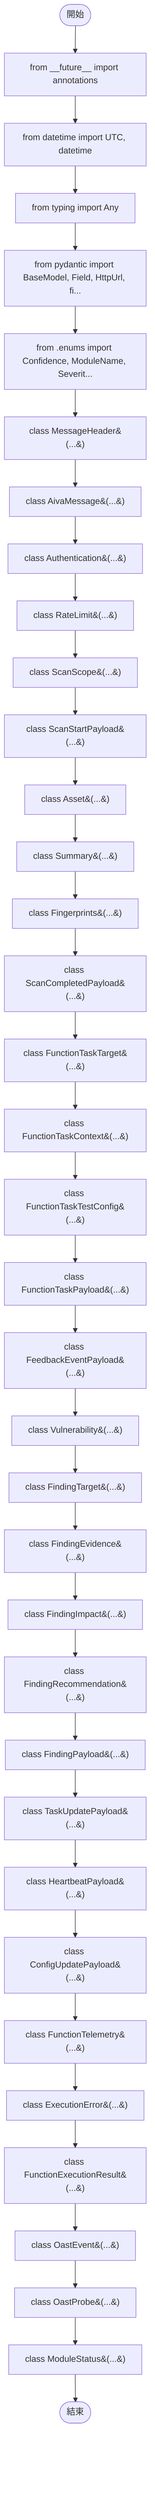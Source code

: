 flowchart TB
    n1([開始])
    n2([結束])
    n3[from __future__ import annotations]
    n4[from datetime import UTC, datetime]
    n5[from typing import Any]
    n6[from pydantic import BaseModel, Field, HttpUrl, fi...]
    n7[from .enums import Confidence, ModuleName, Severit...]
    n8[class MessageHeader&#40;...&#41;]
    n9[class AivaMessage&#40;...&#41;]
    n10[class Authentication&#40;...&#41;]
    n11[class RateLimit&#40;...&#41;]
    n12[class ScanScope&#40;...&#41;]
    n13[class ScanStartPayload&#40;...&#41;]
    n14[class Asset&#40;...&#41;]
    n15[class Summary&#40;...&#41;]
    n16[class Fingerprints&#40;...&#41;]
    n17[class ScanCompletedPayload&#40;...&#41;]
    n18[class FunctionTaskTarget&#40;...&#41;]
    n19[class FunctionTaskContext&#40;...&#41;]
    n20[class FunctionTaskTestConfig&#40;...&#41;]
    n21[class FunctionTaskPayload&#40;...&#41;]
    n22[class FeedbackEventPayload&#40;...&#41;]
    n23[class Vulnerability&#40;...&#41;]
    n24[class FindingTarget&#40;...&#41;]
    n25[class FindingEvidence&#40;...&#41;]
    n26[class FindingImpact&#40;...&#41;]
    n27[class FindingRecommendation&#40;...&#41;]
    n28[class FindingPayload&#40;...&#41;]
    n29[class TaskUpdatePayload&#40;...&#41;]
    n30[class HeartbeatPayload&#40;...&#41;]
    n31[class ConfigUpdatePayload&#40;...&#41;]
    n32[class FunctionTelemetry&#40;...&#41;]
    n33[class ExecutionError&#40;...&#41;]
    n34[class FunctionExecutionResult&#40;...&#41;]
    n35[class OastEvent&#40;...&#41;]
    n36[class OastProbe&#40;...&#41;]
    n37[class ModuleStatus&#40;...&#41;]
    n1 --> n3
    n3 --> n4
    n4 --> n5
    n5 --> n6
    n6 --> n7
    n7 --> n8
    n8 --> n9
    n9 --> n10
    n10 --> n11
    n11 --> n12
    n12 --> n13
    n13 --> n14
    n14 --> n15
    n15 --> n16
    n16 --> n17
    n17 --> n18
    n18 --> n19
    n19 --> n20
    n20 --> n21
    n21 --> n22
    n22 --> n23
    n23 --> n24
    n24 --> n25
    n25 --> n26
    n26 --> n27
    n27 --> n28
    n28 --> n29
    n29 --> n30
    n30 --> n31
    n31 --> n32
    n32 --> n33
    n33 --> n34
    n34 --> n35
    n35 --> n36
    n36 --> n37
    n37 --> n2